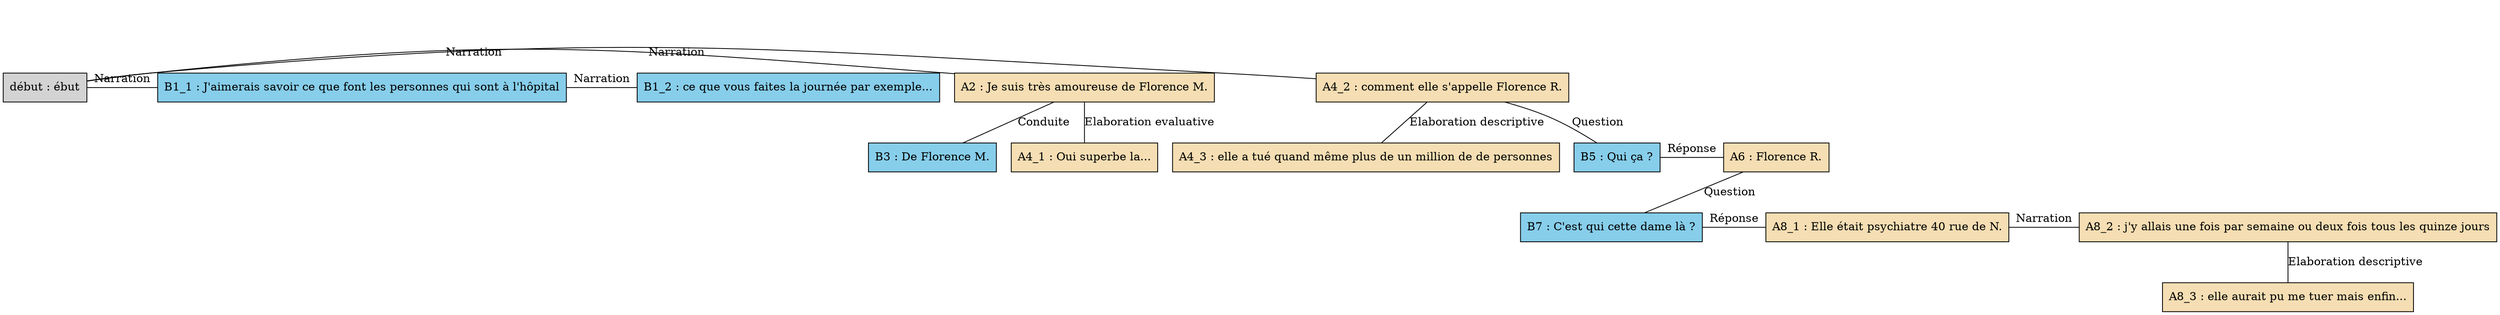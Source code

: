 digraph "Florence_-_E02" {
	node [shape=box style=filled]
	newrank=true
	zero [style=invis]
	"début" [label="début : ébut"]
	B1_1 [label="B1_1 : J'aimerais savoir ce que font les personnes qui sont à l'hôpital" fillcolor=skyblue]
	B1_2 [label="B1_2 : ce que vous faites la journée par exemple..." fillcolor=skyblue]
	A2 [label="A2 : Je suis très amoureuse de Florence M." fillcolor=wheat]
	B3 [label="B3 : De Florence M." fillcolor=skyblue]
	A4_1 [label="A4_1 : Oui superbe la..." fillcolor=wheat]
	A4_2 [label="A4_2 : comment elle s'appelle Florence R." fillcolor=wheat]
	A4_3 [label="A4_3 : elle a tué quand même plus de un million de de personnes" fillcolor=wheat]
	B5 [label="B5 : Qui ça ?" fillcolor=skyblue]
	A6 [label="A6 : Florence R." fillcolor=wheat]
	B7 [label="B7 : C'est qui cette dame là ?" fillcolor=skyblue]
	A8_1 [label="A8_1 : Elle était psychiatre 40 rue de N." fillcolor=wheat]
	A8_2 [label="A8_2 : j'y allais une fois par semaine ou deux fois tous les quinze jours" fillcolor=wheat]
	A8_3 [label="A8_3 : elle aurait pu me tuer mais enfin..." fillcolor=wheat]
	zero -> "début" [label="" style=invis]
	zero -> B1_1 [style=invis weight=1]
	"début" -> B1_1 [label=Narration constraint=false dir=none]
	zero -> B1_2 [style=invis weight=1]
	B1_1 -> B1_2 [label=Narration constraint=false dir=none]
	zero -> A2 [style=invis weight=1]
	"début" -> A2 [label=Narration constraint=false dir=none]
	A2 -> B3 [label=Conduite dir=none weight=2]
	A2 -> A4_1 [label="Elaboration evaluative" dir=none weight=2]
	zero -> A4_2 [style=invis weight=1]
	"début" -> A4_2 [label=Narration constraint=false dir=none]
	A4_2 -> A4_3 [label="Elaboration descriptive" dir=none weight=2]
	A4_2 -> B5 [label=Question dir=none weight=2]
	A4_2 -> A6 [style=invis weight=1]
	B5 -> A6 [label="Réponse" constraint=false dir=none]
	A6 -> B7 [label=Question dir=none weight=2]
	A6 -> A8_1 [style=invis weight=1]
	B7 -> A8_1 [label="Réponse" constraint=false dir=none]
	A6 -> A8_2 [style=invis weight=1]
	A8_1 -> A8_2 [label=Narration constraint=false dir=none]
	A8_2 -> A8_3 [label="Elaboration descriptive" dir=none weight=2]
}

